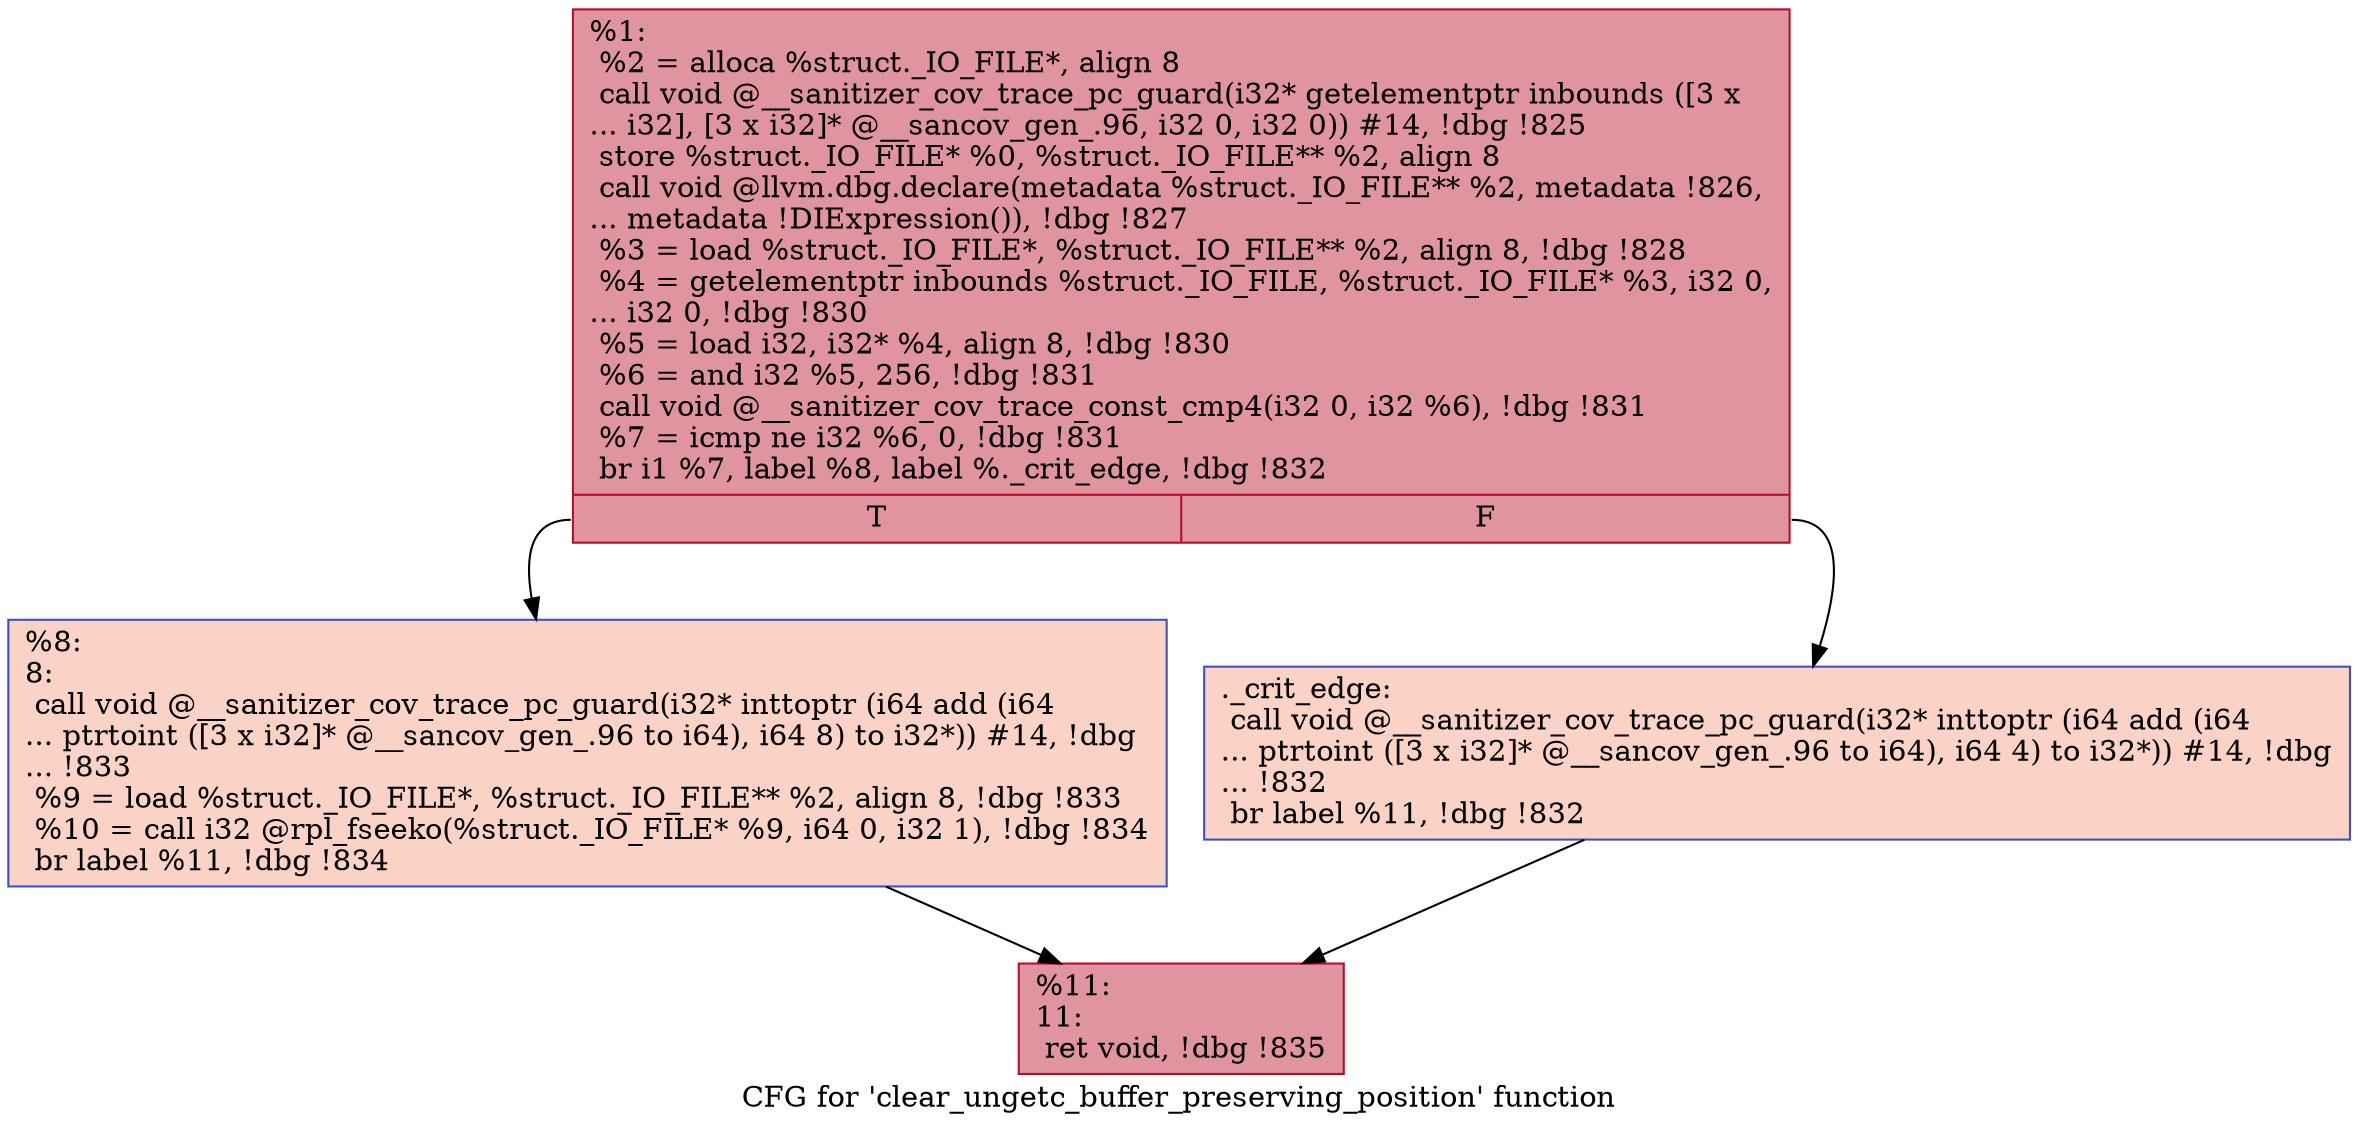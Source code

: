 digraph "CFG for 'clear_ungetc_buffer_preserving_position' function" {
	label="CFG for 'clear_ungetc_buffer_preserving_position' function";

	Node0x55555592b690 [shape=record,color="#b70d28ff", style=filled, fillcolor="#b70d2870",label="{%1:\l  %2 = alloca %struct._IO_FILE*, align 8\l  call void @__sanitizer_cov_trace_pc_guard(i32* getelementptr inbounds ([3 x\l... i32], [3 x i32]* @__sancov_gen_.96, i32 0, i32 0)) #14, !dbg !825\l  store %struct._IO_FILE* %0, %struct._IO_FILE** %2, align 8\l  call void @llvm.dbg.declare(metadata %struct._IO_FILE** %2, metadata !826,\l... metadata !DIExpression()), !dbg !827\l  %3 = load %struct._IO_FILE*, %struct._IO_FILE** %2, align 8, !dbg !828\l  %4 = getelementptr inbounds %struct._IO_FILE, %struct._IO_FILE* %3, i32 0,\l... i32 0, !dbg !830\l  %5 = load i32, i32* %4, align 8, !dbg !830\l  %6 = and i32 %5, 256, !dbg !831\l  call void @__sanitizer_cov_trace_const_cmp4(i32 0, i32 %6), !dbg !831\l  %7 = icmp ne i32 %6, 0, !dbg !831\l  br i1 %7, label %8, label %._crit_edge, !dbg !832\l|{<s0>T|<s1>F}}"];
	Node0x55555592b690:s0 -> Node0x55555592b9f0;
	Node0x55555592b690:s1 -> Node0x55555592b9a0;
	Node0x55555592b9a0 [shape=record,color="#3d50c3ff", style=filled, fillcolor="#f59c7d70",label="{._crit_edge:                                      \l  call void @__sanitizer_cov_trace_pc_guard(i32* inttoptr (i64 add (i64\l... ptrtoint ([3 x i32]* @__sancov_gen_.96 to i64), i64 4) to i32*)) #14, !dbg\l... !832\l  br label %11, !dbg !832\l}"];
	Node0x55555592b9a0 -> Node0x55555592ba40;
	Node0x55555592b9f0 [shape=record,color="#3d50c3ff", style=filled, fillcolor="#f59c7d70",label="{%8:\l8:                                                \l  call void @__sanitizer_cov_trace_pc_guard(i32* inttoptr (i64 add (i64\l... ptrtoint ([3 x i32]* @__sancov_gen_.96 to i64), i64 8) to i32*)) #14, !dbg\l... !833\l  %9 = load %struct._IO_FILE*, %struct._IO_FILE** %2, align 8, !dbg !833\l  %10 = call i32 @rpl_fseeko(%struct._IO_FILE* %9, i64 0, i32 1), !dbg !834\l  br label %11, !dbg !834\l}"];
	Node0x55555592b9f0 -> Node0x55555592ba40;
	Node0x55555592ba40 [shape=record,color="#b70d28ff", style=filled, fillcolor="#b70d2870",label="{%11:\l11:                                               \l  ret void, !dbg !835\l}"];
}
